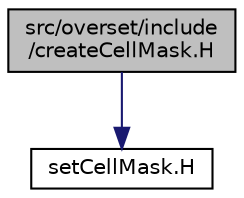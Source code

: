 digraph "src/overset/include/createCellMask.H"
{
  bgcolor="transparent";
  edge [fontname="Helvetica",fontsize="10",labelfontname="Helvetica",labelfontsize="10"];
  node [fontname="Helvetica",fontsize="10",shape=record];
  Node1 [label="src/overset/include\l/createCellMask.H",height=0.2,width=0.4,color="black", fillcolor="grey75", style="filled" fontcolor="black"];
  Node1 -> Node2 [color="midnightblue",fontsize="10",style="solid",fontname="Helvetica"];
  Node2 [label="setCellMask.H",height=0.2,width=0.4,color="black",URL="$setCellMask_8H.html",tooltip="Sets blocked cells mask field. "];
}
